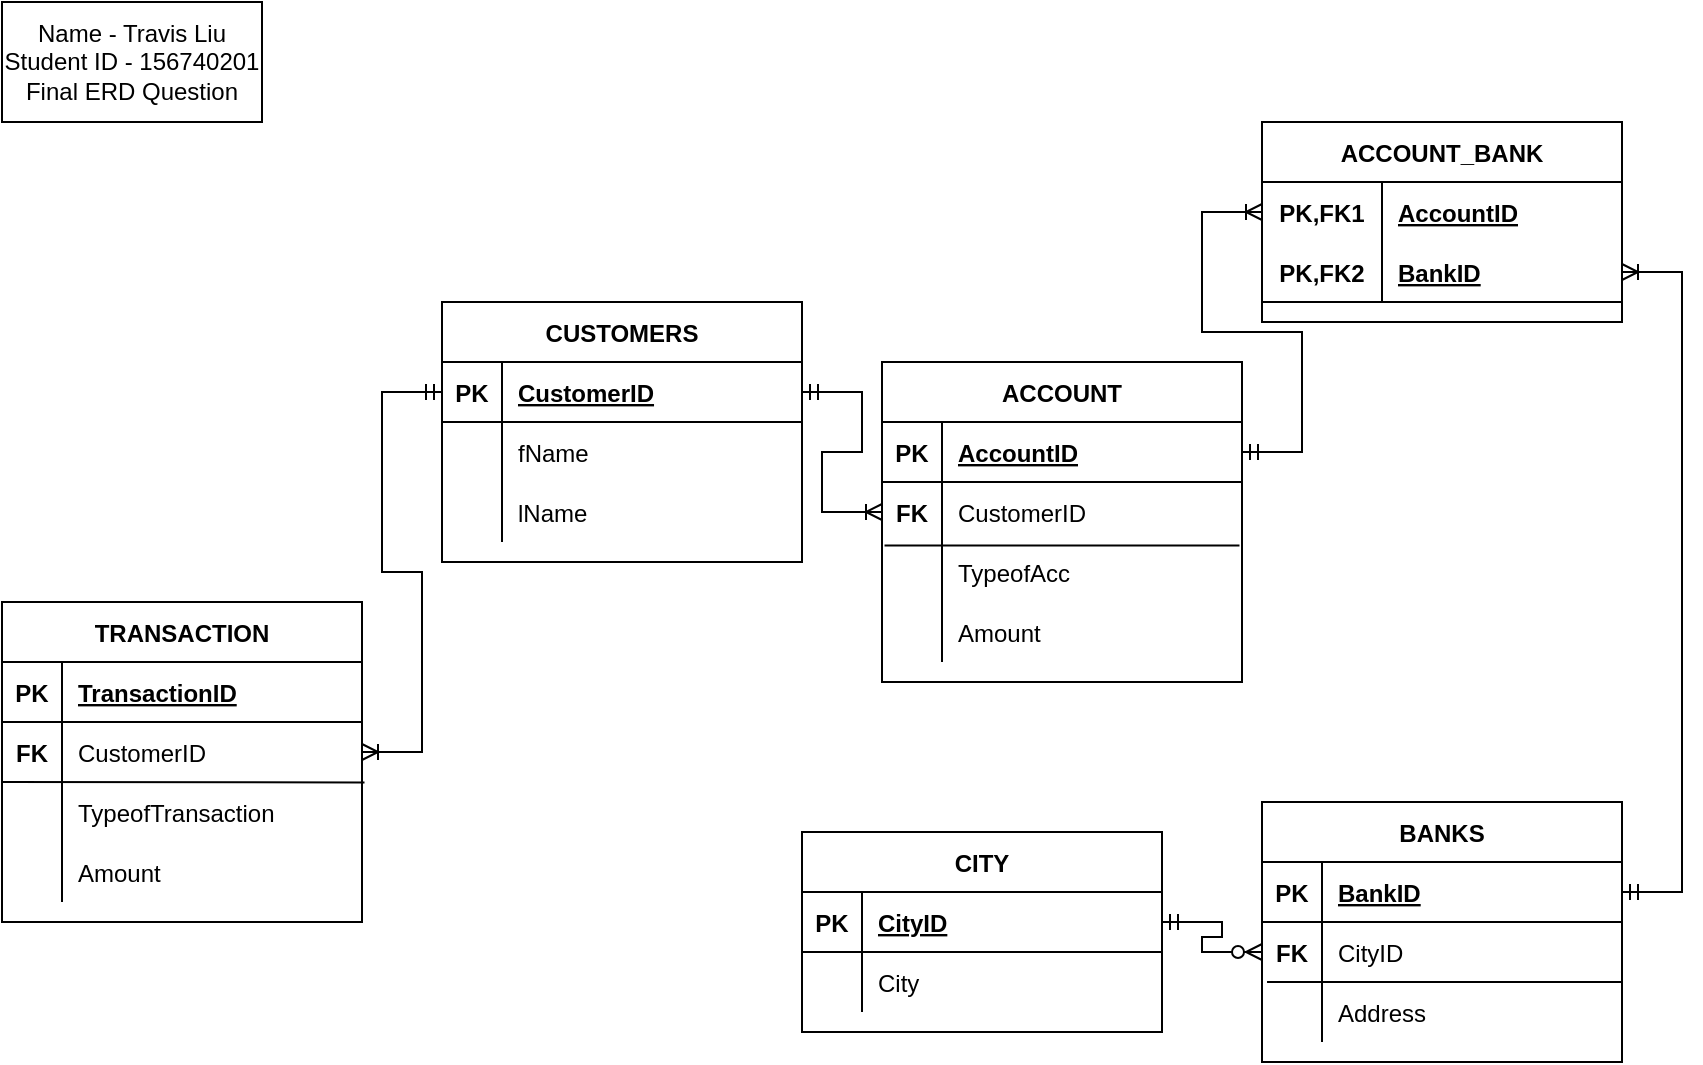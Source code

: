 <mxfile version="20.2.5" type="device"><diagram id="l50SaghF0n0snUf5nOv6" name="Page-1"><mxGraphModel dx="1038" dy="579" grid="1" gridSize="10" guides="1" tooltips="1" connect="1" arrows="1" fold="1" page="1" pageScale="1" pageWidth="850" pageHeight="1100" math="0" shadow="0"><root><mxCell id="0"/><mxCell id="1" parent="0"/><mxCell id="L20D4cRzVFSeR1gWmh36-1" value="Name - Travis Liu&lt;br&gt;Student ID - 156740201&lt;br&gt;Final ERD Question" style="rounded=0;whiteSpace=wrap;html=1;" vertex="1" parent="1"><mxGeometry width="130" height="60" as="geometry"/></mxCell><mxCell id="L20D4cRzVFSeR1gWmh36-2" value="CUSTOMERS" style="shape=table;startSize=30;container=1;collapsible=1;childLayout=tableLayout;fixedRows=1;rowLines=0;fontStyle=1;align=center;resizeLast=1;" vertex="1" parent="1"><mxGeometry x="220" y="150" width="180" height="130" as="geometry"/></mxCell><mxCell id="L20D4cRzVFSeR1gWmh36-3" value="" style="shape=tableRow;horizontal=0;startSize=0;swimlaneHead=0;swimlaneBody=0;fillColor=none;collapsible=0;dropTarget=0;points=[[0,0.5],[1,0.5]];portConstraint=eastwest;top=0;left=0;right=0;bottom=1;" vertex="1" parent="L20D4cRzVFSeR1gWmh36-2"><mxGeometry y="30" width="180" height="30" as="geometry"/></mxCell><mxCell id="L20D4cRzVFSeR1gWmh36-4" value="PK" style="shape=partialRectangle;connectable=0;fillColor=none;top=0;left=0;bottom=0;right=0;fontStyle=1;overflow=hidden;" vertex="1" parent="L20D4cRzVFSeR1gWmh36-3"><mxGeometry width="30" height="30" as="geometry"><mxRectangle width="30" height="30" as="alternateBounds"/></mxGeometry></mxCell><mxCell id="L20D4cRzVFSeR1gWmh36-5" value="CustomerID" style="shape=partialRectangle;connectable=0;fillColor=none;top=0;left=0;bottom=0;right=0;align=left;spacingLeft=6;fontStyle=5;overflow=hidden;" vertex="1" parent="L20D4cRzVFSeR1gWmh36-3"><mxGeometry x="30" width="150" height="30" as="geometry"><mxRectangle width="150" height="30" as="alternateBounds"/></mxGeometry></mxCell><mxCell id="L20D4cRzVFSeR1gWmh36-6" value="" style="shape=tableRow;horizontal=0;startSize=0;swimlaneHead=0;swimlaneBody=0;fillColor=none;collapsible=0;dropTarget=0;points=[[0,0.5],[1,0.5]];portConstraint=eastwest;top=0;left=0;right=0;bottom=0;" vertex="1" parent="L20D4cRzVFSeR1gWmh36-2"><mxGeometry y="60" width="180" height="30" as="geometry"/></mxCell><mxCell id="L20D4cRzVFSeR1gWmh36-7" value="" style="shape=partialRectangle;connectable=0;fillColor=none;top=0;left=0;bottom=0;right=0;editable=1;overflow=hidden;" vertex="1" parent="L20D4cRzVFSeR1gWmh36-6"><mxGeometry width="30" height="30" as="geometry"><mxRectangle width="30" height="30" as="alternateBounds"/></mxGeometry></mxCell><mxCell id="L20D4cRzVFSeR1gWmh36-8" value="fName" style="shape=partialRectangle;connectable=0;fillColor=none;top=0;left=0;bottom=0;right=0;align=left;spacingLeft=6;overflow=hidden;" vertex="1" parent="L20D4cRzVFSeR1gWmh36-6"><mxGeometry x="30" width="150" height="30" as="geometry"><mxRectangle width="150" height="30" as="alternateBounds"/></mxGeometry></mxCell><mxCell id="L20D4cRzVFSeR1gWmh36-9" value="" style="shape=tableRow;horizontal=0;startSize=0;swimlaneHead=0;swimlaneBody=0;fillColor=none;collapsible=0;dropTarget=0;points=[[0,0.5],[1,0.5]];portConstraint=eastwest;top=0;left=0;right=0;bottom=0;" vertex="1" parent="L20D4cRzVFSeR1gWmh36-2"><mxGeometry y="90" width="180" height="30" as="geometry"/></mxCell><mxCell id="L20D4cRzVFSeR1gWmh36-10" value="" style="shape=partialRectangle;connectable=0;fillColor=none;top=0;left=0;bottom=0;right=0;editable=1;overflow=hidden;" vertex="1" parent="L20D4cRzVFSeR1gWmh36-9"><mxGeometry width="30" height="30" as="geometry"><mxRectangle width="30" height="30" as="alternateBounds"/></mxGeometry></mxCell><mxCell id="L20D4cRzVFSeR1gWmh36-11" value="lName" style="shape=partialRectangle;connectable=0;fillColor=none;top=0;left=0;bottom=0;right=0;align=left;spacingLeft=6;overflow=hidden;" vertex="1" parent="L20D4cRzVFSeR1gWmh36-9"><mxGeometry x="30" width="150" height="30" as="geometry"><mxRectangle width="150" height="30" as="alternateBounds"/></mxGeometry></mxCell><mxCell id="L20D4cRzVFSeR1gWmh36-15" value="BANKS" style="shape=table;startSize=30;container=1;collapsible=1;childLayout=tableLayout;fixedRows=1;rowLines=0;fontStyle=1;align=center;resizeLast=1;" vertex="1" parent="1"><mxGeometry x="630" y="400" width="180" height="130" as="geometry"/></mxCell><mxCell id="L20D4cRzVFSeR1gWmh36-16" value="" style="shape=tableRow;horizontal=0;startSize=0;swimlaneHead=0;swimlaneBody=0;fillColor=none;collapsible=0;dropTarget=0;points=[[0,0.5],[1,0.5]];portConstraint=eastwest;top=0;left=0;right=0;bottom=1;" vertex="1" parent="L20D4cRzVFSeR1gWmh36-15"><mxGeometry y="30" width="180" height="30" as="geometry"/></mxCell><mxCell id="L20D4cRzVFSeR1gWmh36-17" value="PK" style="shape=partialRectangle;connectable=0;fillColor=none;top=0;left=0;bottom=0;right=0;fontStyle=1;overflow=hidden;" vertex="1" parent="L20D4cRzVFSeR1gWmh36-16"><mxGeometry width="30" height="30" as="geometry"><mxRectangle width="30" height="30" as="alternateBounds"/></mxGeometry></mxCell><mxCell id="L20D4cRzVFSeR1gWmh36-18" value="BankID" style="shape=partialRectangle;connectable=0;fillColor=none;top=0;left=0;bottom=0;right=0;align=left;spacingLeft=6;fontStyle=5;overflow=hidden;" vertex="1" parent="L20D4cRzVFSeR1gWmh36-16"><mxGeometry x="30" width="150" height="30" as="geometry"><mxRectangle width="150" height="30" as="alternateBounds"/></mxGeometry></mxCell><mxCell id="L20D4cRzVFSeR1gWmh36-19" value="" style="shape=tableRow;horizontal=0;startSize=0;swimlaneHead=0;swimlaneBody=0;fillColor=none;collapsible=0;dropTarget=0;points=[[0,0.5],[1,0.5]];portConstraint=eastwest;top=0;left=0;right=0;bottom=0;" vertex="1" parent="L20D4cRzVFSeR1gWmh36-15"><mxGeometry y="60" width="180" height="30" as="geometry"/></mxCell><mxCell id="L20D4cRzVFSeR1gWmh36-20" value="FK" style="shape=partialRectangle;connectable=0;fillColor=none;top=0;left=0;bottom=0;right=0;editable=1;overflow=hidden;fontStyle=1" vertex="1" parent="L20D4cRzVFSeR1gWmh36-19"><mxGeometry width="30" height="30" as="geometry"><mxRectangle width="30" height="30" as="alternateBounds"/></mxGeometry></mxCell><mxCell id="L20D4cRzVFSeR1gWmh36-21" value="CityID" style="shape=partialRectangle;connectable=0;fillColor=none;top=0;left=0;bottom=0;right=0;align=left;spacingLeft=6;overflow=hidden;" vertex="1" parent="L20D4cRzVFSeR1gWmh36-19"><mxGeometry x="30" width="150" height="30" as="geometry"><mxRectangle width="150" height="30" as="alternateBounds"/></mxGeometry></mxCell><mxCell id="L20D4cRzVFSeR1gWmh36-25" value="" style="shape=tableRow;horizontal=0;startSize=0;swimlaneHead=0;swimlaneBody=0;fillColor=none;collapsible=0;dropTarget=0;points=[[0,0.5],[1,0.5]];portConstraint=eastwest;top=0;left=0;right=0;bottom=0;" vertex="1" parent="L20D4cRzVFSeR1gWmh36-15"><mxGeometry y="90" width="180" height="30" as="geometry"/></mxCell><mxCell id="L20D4cRzVFSeR1gWmh36-26" value="" style="shape=partialRectangle;connectable=0;fillColor=none;top=0;left=0;bottom=0;right=0;editable=1;overflow=hidden;" vertex="1" parent="L20D4cRzVFSeR1gWmh36-25"><mxGeometry width="30" height="30" as="geometry"><mxRectangle width="30" height="30" as="alternateBounds"/></mxGeometry></mxCell><mxCell id="L20D4cRzVFSeR1gWmh36-27" value="Address" style="shape=partialRectangle;connectable=0;fillColor=none;top=0;left=0;bottom=0;right=0;align=left;spacingLeft=6;overflow=hidden;" vertex="1" parent="L20D4cRzVFSeR1gWmh36-25"><mxGeometry x="30" width="150" height="30" as="geometry"><mxRectangle width="150" height="30" as="alternateBounds"/></mxGeometry></mxCell><mxCell id="L20D4cRzVFSeR1gWmh36-28" value="ACCOUNT" style="shape=table;startSize=30;container=1;collapsible=1;childLayout=tableLayout;fixedRows=1;rowLines=0;fontStyle=1;align=center;resizeLast=1;" vertex="1" parent="1"><mxGeometry x="440" y="180" width="180" height="160" as="geometry"/></mxCell><mxCell id="L20D4cRzVFSeR1gWmh36-29" value="" style="shape=tableRow;horizontal=0;startSize=0;swimlaneHead=0;swimlaneBody=0;fillColor=none;collapsible=0;dropTarget=0;points=[[0,0.5],[1,0.5]];portConstraint=eastwest;top=0;left=0;right=0;bottom=1;" vertex="1" parent="L20D4cRzVFSeR1gWmh36-28"><mxGeometry y="30" width="180" height="30" as="geometry"/></mxCell><mxCell id="L20D4cRzVFSeR1gWmh36-30" value="PK" style="shape=partialRectangle;connectable=0;fillColor=none;top=0;left=0;bottom=0;right=0;fontStyle=1;overflow=hidden;" vertex="1" parent="L20D4cRzVFSeR1gWmh36-29"><mxGeometry width="30" height="30" as="geometry"><mxRectangle width="30" height="30" as="alternateBounds"/></mxGeometry></mxCell><mxCell id="L20D4cRzVFSeR1gWmh36-31" value="AccountID" style="shape=partialRectangle;connectable=0;fillColor=none;top=0;left=0;bottom=0;right=0;align=left;spacingLeft=6;fontStyle=5;overflow=hidden;" vertex="1" parent="L20D4cRzVFSeR1gWmh36-29"><mxGeometry x="30" width="150" height="30" as="geometry"><mxRectangle width="150" height="30" as="alternateBounds"/></mxGeometry></mxCell><mxCell id="L20D4cRzVFSeR1gWmh36-32" value="" style="shape=tableRow;horizontal=0;startSize=0;swimlaneHead=0;swimlaneBody=0;fillColor=none;collapsible=0;dropTarget=0;points=[[0,0.5],[1,0.5]];portConstraint=eastwest;top=0;left=0;right=0;bottom=0;" vertex="1" parent="L20D4cRzVFSeR1gWmh36-28"><mxGeometry y="60" width="180" height="30" as="geometry"/></mxCell><mxCell id="L20D4cRzVFSeR1gWmh36-33" value="FK" style="shape=partialRectangle;connectable=0;fillColor=none;top=0;left=0;bottom=0;right=0;editable=1;overflow=hidden;fontStyle=1" vertex="1" parent="L20D4cRzVFSeR1gWmh36-32"><mxGeometry width="30" height="30" as="geometry"><mxRectangle width="30" height="30" as="alternateBounds"/></mxGeometry></mxCell><mxCell id="L20D4cRzVFSeR1gWmh36-34" value="CustomerID" style="shape=partialRectangle;connectable=0;fillColor=none;top=0;left=0;bottom=0;right=0;align=left;spacingLeft=6;overflow=hidden;" vertex="1" parent="L20D4cRzVFSeR1gWmh36-32"><mxGeometry x="30" width="150" height="30" as="geometry"><mxRectangle width="150" height="30" as="alternateBounds"/></mxGeometry></mxCell><mxCell id="L20D4cRzVFSeR1gWmh36-38" value="" style="shape=tableRow;horizontal=0;startSize=0;swimlaneHead=0;swimlaneBody=0;fillColor=none;collapsible=0;dropTarget=0;points=[[0,0.5],[1,0.5]];portConstraint=eastwest;top=0;left=0;right=0;bottom=0;" vertex="1" parent="L20D4cRzVFSeR1gWmh36-28"><mxGeometry y="90" width="180" height="30" as="geometry"/></mxCell><mxCell id="L20D4cRzVFSeR1gWmh36-39" value="" style="shape=partialRectangle;connectable=0;fillColor=none;top=0;left=0;bottom=0;right=0;editable=1;overflow=hidden;" vertex="1" parent="L20D4cRzVFSeR1gWmh36-38"><mxGeometry width="30" height="30" as="geometry"><mxRectangle width="30" height="30" as="alternateBounds"/></mxGeometry></mxCell><mxCell id="L20D4cRzVFSeR1gWmh36-40" value="TypeofAcc" style="shape=partialRectangle;connectable=0;fillColor=none;top=0;left=0;bottom=0;right=0;align=left;spacingLeft=6;overflow=hidden;" vertex="1" parent="L20D4cRzVFSeR1gWmh36-38"><mxGeometry x="30" width="150" height="30" as="geometry"><mxRectangle width="150" height="30" as="alternateBounds"/></mxGeometry></mxCell><mxCell id="L20D4cRzVFSeR1gWmh36-54" value="" style="shape=tableRow;horizontal=0;startSize=0;swimlaneHead=0;swimlaneBody=0;fillColor=none;collapsible=0;dropTarget=0;points=[[0,0.5],[1,0.5]];portConstraint=eastwest;top=0;left=0;right=0;bottom=0;" vertex="1" parent="L20D4cRzVFSeR1gWmh36-28"><mxGeometry y="120" width="180" height="30" as="geometry"/></mxCell><mxCell id="L20D4cRzVFSeR1gWmh36-55" value="" style="shape=partialRectangle;connectable=0;fillColor=none;top=0;left=0;bottom=0;right=0;editable=1;overflow=hidden;" vertex="1" parent="L20D4cRzVFSeR1gWmh36-54"><mxGeometry width="30" height="30" as="geometry"><mxRectangle width="30" height="30" as="alternateBounds"/></mxGeometry></mxCell><mxCell id="L20D4cRzVFSeR1gWmh36-56" value="Amount" style="shape=partialRectangle;connectable=0;fillColor=none;top=0;left=0;bottom=0;right=0;align=left;spacingLeft=6;overflow=hidden;" vertex="1" parent="L20D4cRzVFSeR1gWmh36-54"><mxGeometry x="30" width="150" height="30" as="geometry"><mxRectangle width="150" height="30" as="alternateBounds"/></mxGeometry></mxCell><mxCell id="L20D4cRzVFSeR1gWmh36-81" value="" style="endArrow=none;html=1;rounded=0;entryX=0.993;entryY=0.06;entryDx=0;entryDy=0;entryPerimeter=0;exitX=0.007;exitY=0.06;exitDx=0;exitDy=0;exitPerimeter=0;" edge="1" parent="L20D4cRzVFSeR1gWmh36-28" source="L20D4cRzVFSeR1gWmh36-38" target="L20D4cRzVFSeR1gWmh36-38"><mxGeometry relative="1" as="geometry"><mxPoint x="80" y="120" as="sourcePoint"/><mxPoint x="240" y="120" as="targetPoint"/></mxGeometry></mxCell><mxCell id="L20D4cRzVFSeR1gWmh36-41" value="CITY" style="shape=table;startSize=30;container=1;collapsible=1;childLayout=tableLayout;fixedRows=1;rowLines=0;fontStyle=1;align=center;resizeLast=1;" vertex="1" parent="1"><mxGeometry x="400" y="415" width="180" height="100" as="geometry"/></mxCell><mxCell id="L20D4cRzVFSeR1gWmh36-42" value="" style="shape=tableRow;horizontal=0;startSize=0;swimlaneHead=0;swimlaneBody=0;fillColor=none;collapsible=0;dropTarget=0;points=[[0,0.5],[1,0.5]];portConstraint=eastwest;top=0;left=0;right=0;bottom=1;" vertex="1" parent="L20D4cRzVFSeR1gWmh36-41"><mxGeometry y="30" width="180" height="30" as="geometry"/></mxCell><mxCell id="L20D4cRzVFSeR1gWmh36-43" value="PK" style="shape=partialRectangle;connectable=0;fillColor=none;top=0;left=0;bottom=0;right=0;fontStyle=1;overflow=hidden;" vertex="1" parent="L20D4cRzVFSeR1gWmh36-42"><mxGeometry width="30" height="30" as="geometry"><mxRectangle width="30" height="30" as="alternateBounds"/></mxGeometry></mxCell><mxCell id="L20D4cRzVFSeR1gWmh36-44" value="CityID" style="shape=partialRectangle;connectable=0;fillColor=none;top=0;left=0;bottom=0;right=0;align=left;spacingLeft=6;fontStyle=5;overflow=hidden;" vertex="1" parent="L20D4cRzVFSeR1gWmh36-42"><mxGeometry x="30" width="150" height="30" as="geometry"><mxRectangle width="150" height="30" as="alternateBounds"/></mxGeometry></mxCell><mxCell id="L20D4cRzVFSeR1gWmh36-51" value="" style="shape=tableRow;horizontal=0;startSize=0;swimlaneHead=0;swimlaneBody=0;fillColor=none;collapsible=0;dropTarget=0;points=[[0,0.5],[1,0.5]];portConstraint=eastwest;top=0;left=0;right=0;bottom=0;" vertex="1" parent="L20D4cRzVFSeR1gWmh36-41"><mxGeometry y="60" width="180" height="30" as="geometry"/></mxCell><mxCell id="L20D4cRzVFSeR1gWmh36-52" value="" style="shape=partialRectangle;connectable=0;fillColor=none;top=0;left=0;bottom=0;right=0;editable=1;overflow=hidden;" vertex="1" parent="L20D4cRzVFSeR1gWmh36-51"><mxGeometry width="30" height="30" as="geometry"><mxRectangle width="30" height="30" as="alternateBounds"/></mxGeometry></mxCell><mxCell id="L20D4cRzVFSeR1gWmh36-53" value="City" style="shape=partialRectangle;connectable=0;fillColor=none;top=0;left=0;bottom=0;right=0;align=left;spacingLeft=6;overflow=hidden;" vertex="1" parent="L20D4cRzVFSeR1gWmh36-51"><mxGeometry x="30" width="150" height="30" as="geometry"><mxRectangle width="150" height="30" as="alternateBounds"/></mxGeometry></mxCell><mxCell id="L20D4cRzVFSeR1gWmh36-64" value="ACCOUNT_BANK" style="shape=table;startSize=30;container=1;collapsible=1;childLayout=tableLayout;fixedRows=1;rowLines=0;fontStyle=1;align=center;resizeLast=1;" vertex="1" parent="1"><mxGeometry x="630" y="60" width="180" height="100" as="geometry"/></mxCell><mxCell id="L20D4cRzVFSeR1gWmh36-65" value="" style="shape=tableRow;horizontal=0;startSize=0;swimlaneHead=0;swimlaneBody=0;fillColor=none;collapsible=0;dropTarget=0;points=[[0,0.5],[1,0.5]];portConstraint=eastwest;top=0;left=0;right=0;bottom=0;" vertex="1" parent="L20D4cRzVFSeR1gWmh36-64"><mxGeometry y="30" width="180" height="30" as="geometry"/></mxCell><mxCell id="L20D4cRzVFSeR1gWmh36-66" value="PK,FK1" style="shape=partialRectangle;connectable=0;fillColor=none;top=0;left=0;bottom=0;right=0;fontStyle=1;overflow=hidden;" vertex="1" parent="L20D4cRzVFSeR1gWmh36-65"><mxGeometry width="60" height="30" as="geometry"><mxRectangle width="60" height="30" as="alternateBounds"/></mxGeometry></mxCell><mxCell id="L20D4cRzVFSeR1gWmh36-67" value="AccountID" style="shape=partialRectangle;connectable=0;fillColor=none;top=0;left=0;bottom=0;right=0;align=left;spacingLeft=6;fontStyle=5;overflow=hidden;" vertex="1" parent="L20D4cRzVFSeR1gWmh36-65"><mxGeometry x="60" width="120" height="30" as="geometry"><mxRectangle width="120" height="30" as="alternateBounds"/></mxGeometry></mxCell><mxCell id="L20D4cRzVFSeR1gWmh36-68" value="" style="shape=tableRow;horizontal=0;startSize=0;swimlaneHead=0;swimlaneBody=0;fillColor=none;collapsible=0;dropTarget=0;points=[[0,0.5],[1,0.5]];portConstraint=eastwest;top=0;left=0;right=0;bottom=1;" vertex="1" parent="L20D4cRzVFSeR1gWmh36-64"><mxGeometry y="60" width="180" height="30" as="geometry"/></mxCell><mxCell id="L20D4cRzVFSeR1gWmh36-69" value="PK,FK2" style="shape=partialRectangle;connectable=0;fillColor=none;top=0;left=0;bottom=0;right=0;fontStyle=1;overflow=hidden;" vertex="1" parent="L20D4cRzVFSeR1gWmh36-68"><mxGeometry width="60" height="30" as="geometry"><mxRectangle width="60" height="30" as="alternateBounds"/></mxGeometry></mxCell><mxCell id="L20D4cRzVFSeR1gWmh36-70" value="BankID" style="shape=partialRectangle;connectable=0;fillColor=none;top=0;left=0;bottom=0;right=0;align=left;spacingLeft=6;fontStyle=5;overflow=hidden;" vertex="1" parent="L20D4cRzVFSeR1gWmh36-68"><mxGeometry x="60" width="120" height="30" as="geometry"><mxRectangle width="120" height="30" as="alternateBounds"/></mxGeometry></mxCell><mxCell id="L20D4cRzVFSeR1gWmh36-77" value="" style="edgeStyle=entityRelationEdgeStyle;fontSize=12;html=1;endArrow=ERoneToMany;startArrow=ERmandOne;rounded=0;exitX=1;exitY=0.5;exitDx=0;exitDy=0;" edge="1" parent="1" source="L20D4cRzVFSeR1gWmh36-29" target="L20D4cRzVFSeR1gWmh36-65"><mxGeometry width="100" height="100" relative="1" as="geometry"><mxPoint x="370" y="330" as="sourcePoint"/><mxPoint x="470" y="230" as="targetPoint"/></mxGeometry></mxCell><mxCell id="L20D4cRzVFSeR1gWmh36-78" value="" style="edgeStyle=entityRelationEdgeStyle;fontSize=12;html=1;endArrow=ERoneToMany;startArrow=ERmandOne;rounded=0;entryX=1;entryY=0.5;entryDx=0;entryDy=0;" edge="1" parent="1" source="L20D4cRzVFSeR1gWmh36-16" target="L20D4cRzVFSeR1gWmh36-68"><mxGeometry width="100" height="100" relative="1" as="geometry"><mxPoint x="510" y="330" as="sourcePoint"/><mxPoint x="600" y="360" as="targetPoint"/></mxGeometry></mxCell><mxCell id="L20D4cRzVFSeR1gWmh36-79" value="" style="edgeStyle=entityRelationEdgeStyle;fontSize=12;html=1;endArrow=ERzeroToMany;startArrow=ERmandOne;rounded=0;entryX=0;entryY=0.5;entryDx=0;entryDy=0;exitX=1;exitY=0.5;exitDx=0;exitDy=0;" edge="1" parent="1" source="L20D4cRzVFSeR1gWmh36-42" target="L20D4cRzVFSeR1gWmh36-19"><mxGeometry width="100" height="100" relative="1" as="geometry"><mxPoint x="370" y="330" as="sourcePoint"/><mxPoint x="470" y="230" as="targetPoint"/></mxGeometry></mxCell><mxCell id="L20D4cRzVFSeR1gWmh36-80" value="" style="edgeStyle=entityRelationEdgeStyle;fontSize=12;html=1;endArrow=ERoneToMany;startArrow=ERmandOne;rounded=0;entryX=0;entryY=0.5;entryDx=0;entryDy=0;exitX=1;exitY=0.5;exitDx=0;exitDy=0;" edge="1" parent="1" source="L20D4cRzVFSeR1gWmh36-3" target="L20D4cRzVFSeR1gWmh36-32"><mxGeometry width="100" height="100" relative="1" as="geometry"><mxPoint x="370" y="330" as="sourcePoint"/><mxPoint x="470" y="230" as="targetPoint"/></mxGeometry></mxCell><mxCell id="L20D4cRzVFSeR1gWmh36-82" value="" style="endArrow=none;html=1;rounded=0;entryX=0.993;entryY=0.06;entryDx=0;entryDy=0;entryPerimeter=0;exitX=0.007;exitY=0.06;exitDx=0;exitDy=0;exitPerimeter=0;" edge="1" parent="1"><mxGeometry relative="1" as="geometry"><mxPoint x="632.52" y="490.0" as="sourcePoint"/><mxPoint x="810" y="490.0" as="targetPoint"/></mxGeometry></mxCell><mxCell id="L20D4cRzVFSeR1gWmh36-84" value="TRANSACTION" style="shape=table;startSize=30;container=1;collapsible=1;childLayout=tableLayout;fixedRows=1;rowLines=0;fontStyle=1;align=center;resizeLast=1;" vertex="1" parent="1"><mxGeometry y="300" width="180" height="160" as="geometry"/></mxCell><mxCell id="L20D4cRzVFSeR1gWmh36-85" value="" style="shape=tableRow;horizontal=0;startSize=0;swimlaneHead=0;swimlaneBody=0;fillColor=none;collapsible=0;dropTarget=0;points=[[0,0.5],[1,0.5]];portConstraint=eastwest;top=0;left=0;right=0;bottom=1;" vertex="1" parent="L20D4cRzVFSeR1gWmh36-84"><mxGeometry y="30" width="180" height="30" as="geometry"/></mxCell><mxCell id="L20D4cRzVFSeR1gWmh36-86" value="PK" style="shape=partialRectangle;connectable=0;fillColor=none;top=0;left=0;bottom=0;right=0;fontStyle=1;overflow=hidden;" vertex="1" parent="L20D4cRzVFSeR1gWmh36-85"><mxGeometry width="30" height="30" as="geometry"><mxRectangle width="30" height="30" as="alternateBounds"/></mxGeometry></mxCell><mxCell id="L20D4cRzVFSeR1gWmh36-87" value="TransactionID" style="shape=partialRectangle;connectable=0;fillColor=none;top=0;left=0;bottom=0;right=0;align=left;spacingLeft=6;fontStyle=5;overflow=hidden;" vertex="1" parent="L20D4cRzVFSeR1gWmh36-85"><mxGeometry x="30" width="150" height="30" as="geometry"><mxRectangle width="150" height="30" as="alternateBounds"/></mxGeometry></mxCell><mxCell id="L20D4cRzVFSeR1gWmh36-88" value="" style="shape=tableRow;horizontal=0;startSize=0;swimlaneHead=0;swimlaneBody=0;fillColor=none;collapsible=0;dropTarget=0;points=[[0,0.5],[1,0.5]];portConstraint=eastwest;top=0;left=0;right=0;bottom=0;" vertex="1" parent="L20D4cRzVFSeR1gWmh36-84"><mxGeometry y="60" width="180" height="30" as="geometry"/></mxCell><mxCell id="L20D4cRzVFSeR1gWmh36-89" value="FK" style="shape=partialRectangle;connectable=0;fillColor=none;top=0;left=0;bottom=0;right=0;editable=1;overflow=hidden;fontStyle=1" vertex="1" parent="L20D4cRzVFSeR1gWmh36-88"><mxGeometry width="30" height="30" as="geometry"><mxRectangle width="30" height="30" as="alternateBounds"/></mxGeometry></mxCell><mxCell id="L20D4cRzVFSeR1gWmh36-90" value="CustomerID" style="shape=partialRectangle;connectable=0;fillColor=none;top=0;left=0;bottom=0;right=0;align=left;spacingLeft=6;overflow=hidden;" vertex="1" parent="L20D4cRzVFSeR1gWmh36-88"><mxGeometry x="30" width="150" height="30" as="geometry"><mxRectangle width="150" height="30" as="alternateBounds"/></mxGeometry></mxCell><mxCell id="L20D4cRzVFSeR1gWmh36-91" value="" style="shape=tableRow;horizontal=0;startSize=0;swimlaneHead=0;swimlaneBody=0;fillColor=none;collapsible=0;dropTarget=0;points=[[0,0.5],[1,0.5]];portConstraint=eastwest;top=0;left=0;right=0;bottom=0;" vertex="1" parent="L20D4cRzVFSeR1gWmh36-84"><mxGeometry y="90" width="180" height="30" as="geometry"/></mxCell><mxCell id="L20D4cRzVFSeR1gWmh36-92" value="" style="shape=partialRectangle;connectable=0;fillColor=none;top=0;left=0;bottom=0;right=0;editable=1;overflow=hidden;" vertex="1" parent="L20D4cRzVFSeR1gWmh36-91"><mxGeometry width="30" height="30" as="geometry"><mxRectangle width="30" height="30" as="alternateBounds"/></mxGeometry></mxCell><mxCell id="L20D4cRzVFSeR1gWmh36-93" value="TypeofTransaction" style="shape=partialRectangle;connectable=0;fillColor=none;top=0;left=0;bottom=0;right=0;align=left;spacingLeft=6;overflow=hidden;" vertex="1" parent="L20D4cRzVFSeR1gWmh36-91"><mxGeometry x="30" width="150" height="30" as="geometry"><mxRectangle width="150" height="30" as="alternateBounds"/></mxGeometry></mxCell><mxCell id="L20D4cRzVFSeR1gWmh36-94" value="" style="shape=tableRow;horizontal=0;startSize=0;swimlaneHead=0;swimlaneBody=0;fillColor=none;collapsible=0;dropTarget=0;points=[[0,0.5],[1,0.5]];portConstraint=eastwest;top=0;left=0;right=0;bottom=0;" vertex="1" parent="L20D4cRzVFSeR1gWmh36-84"><mxGeometry y="120" width="180" height="30" as="geometry"/></mxCell><mxCell id="L20D4cRzVFSeR1gWmh36-95" value="" style="shape=partialRectangle;connectable=0;fillColor=none;top=0;left=0;bottom=0;right=0;editable=1;overflow=hidden;" vertex="1" parent="L20D4cRzVFSeR1gWmh36-94"><mxGeometry width="30" height="30" as="geometry"><mxRectangle width="30" height="30" as="alternateBounds"/></mxGeometry></mxCell><mxCell id="L20D4cRzVFSeR1gWmh36-96" value="Amount" style="shape=partialRectangle;connectable=0;fillColor=none;top=0;left=0;bottom=0;right=0;align=left;spacingLeft=6;overflow=hidden;" vertex="1" parent="L20D4cRzVFSeR1gWmh36-94"><mxGeometry x="30" width="150" height="30" as="geometry"><mxRectangle width="150" height="30" as="alternateBounds"/></mxGeometry></mxCell><mxCell id="L20D4cRzVFSeR1gWmh36-97" value="" style="edgeStyle=entityRelationEdgeStyle;fontSize=12;html=1;endArrow=ERoneToMany;startArrow=ERmandOne;rounded=0;entryX=1;entryY=0.5;entryDx=0;entryDy=0;exitX=0;exitY=0.5;exitDx=0;exitDy=0;" edge="1" parent="1" source="L20D4cRzVFSeR1gWmh36-3" target="L20D4cRzVFSeR1gWmh36-88"><mxGeometry width="100" height="100" relative="1" as="geometry"><mxPoint x="40" y="190" as="sourcePoint"/><mxPoint x="470" y="230" as="targetPoint"/></mxGeometry></mxCell><mxCell id="L20D4cRzVFSeR1gWmh36-98" value="" style="endArrow=none;html=1;rounded=0;entryX=1.007;entryY=0.007;entryDx=0;entryDy=0;entryPerimeter=0;" edge="1" parent="1" target="L20D4cRzVFSeR1gWmh36-91"><mxGeometry relative="1" as="geometry"><mxPoint y="390" as="sourcePoint"/><mxPoint x="160" y="390" as="targetPoint"/></mxGeometry></mxCell></root></mxGraphModel></diagram></mxfile>